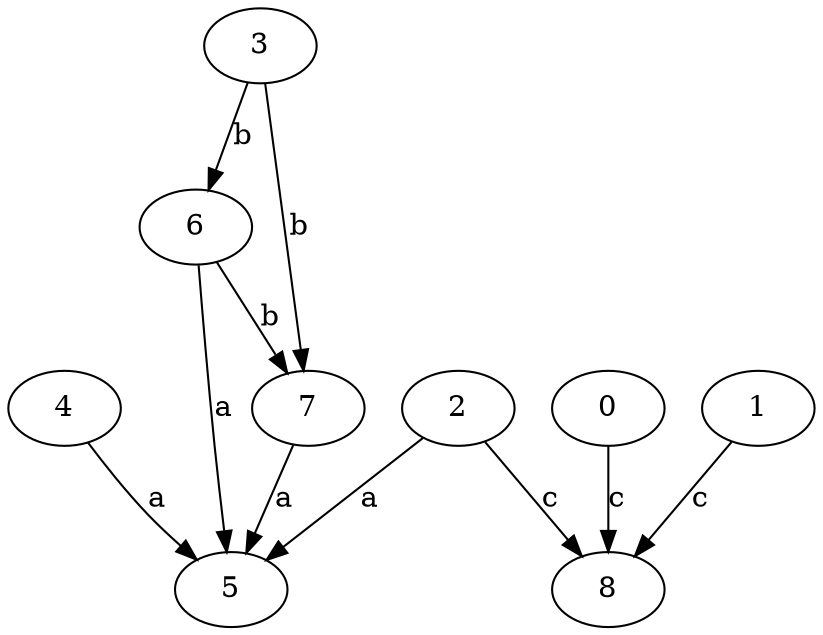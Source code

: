 strict digraph  {
4;
0;
5;
6;
1;
2;
7;
8;
3;
4 -> 5  [label=a];
0 -> 8  [label=c];
6 -> 5  [label=a];
6 -> 7  [label=b];
1 -> 8  [label=c];
2 -> 5  [label=a];
2 -> 8  [label=c];
7 -> 5  [label=a];
3 -> 6  [label=b];
3 -> 7  [label=b];
}
